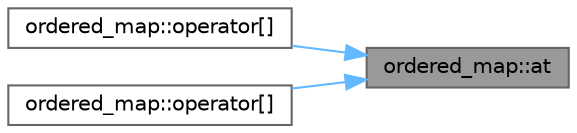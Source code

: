 digraph "ordered_map::at"
{
 // LATEX_PDF_SIZE
  bgcolor="transparent";
  edge [fontname=Helvetica,fontsize=10,labelfontname=Helvetica,labelfontsize=10];
  node [fontname=Helvetica,fontsize=10,shape=box,height=0.2,width=0.4];
  rankdir="RL";
  Node1 [id="Node000001",label="ordered_map::at",height=0.2,width=0.4,color="gray40", fillcolor="grey60", style="filled", fontcolor="black",tooltip=" "];
  Node1 -> Node2 [id="edge3_Node000001_Node000002",dir="back",color="steelblue1",style="solid",tooltip=" "];
  Node2 [id="Node000002",label="ordered_map::operator[]",height=0.2,width=0.4,color="grey40", fillcolor="white", style="filled",URL="$structordered__map.html#ac6c0136296a6ad89948fc23e057f14e0",tooltip=" "];
  Node1 -> Node3 [id="edge4_Node000001_Node000003",dir="back",color="steelblue1",style="solid",tooltip=" "];
  Node3 [id="Node000003",label="ordered_map::operator[]",height=0.2,width=0.4,color="grey40", fillcolor="white", style="filled",URL="$structordered__map.html#a5ff84bb2df6faf249535aa196373155a",tooltip=" "];
}
